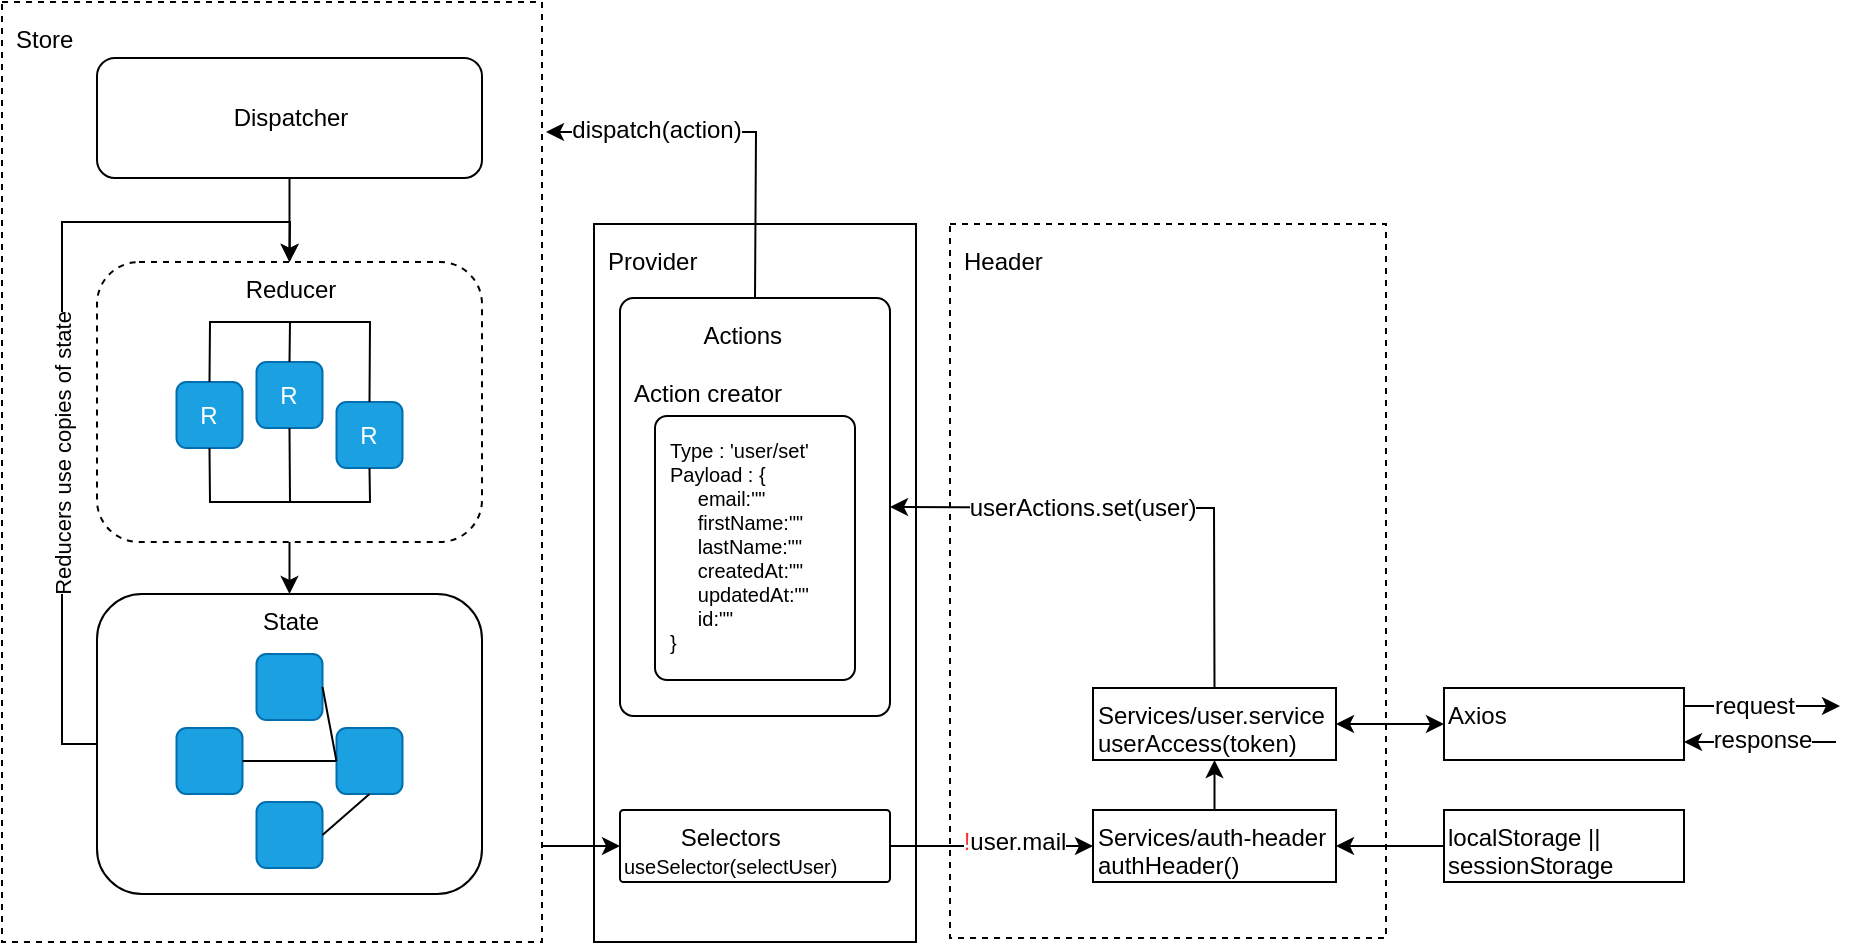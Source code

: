 <mxfile>
    <diagram id="6MmhZP-7fnxyGptQFK5E" name="Page-1">
        <mxGraphModel dx="781" dy="443" grid="0" gridSize="10" guides="1" tooltips="1" connect="1" arrows="1" fold="1" page="1" pageScale="1" pageWidth="1169" pageHeight="827" background="#ffffff" math="0" shadow="0">
            <root>
                <mxCell id="0"/>
                <mxCell id="1" parent="0"/>
                <mxCell id="3" value="localStorage || sessionStorage" style="rounded=0;whiteSpace=wrap;html=1;align=left;verticalAlign=top;" parent="1" vertex="1">
                    <mxGeometry x="731" y="694" width="120" height="36" as="geometry"/>
                </mxCell>
                <mxCell id="10" value="Store" style="whiteSpace=wrap;html=1;dashed=1;resizeHeight=1;resizeWidth=1;imageAspect=0;align=left;verticalAlign=top;spacing=7;" vertex="1" parent="1">
                    <mxGeometry x="10" y="290" width="270" height="470" as="geometry"/>
                </mxCell>
                <mxCell id="41" value="Provider" style="whiteSpace=wrap;html=1;resizeHeight=1;resizeWidth=1;imageAspect=0;align=left;verticalAlign=top;spacing=7;" vertex="1" parent="1">
                    <mxGeometry x="306" y="401" width="161" height="359" as="geometry"/>
                </mxCell>
                <mxCell id="11" value="Dispatcher" style="rounded=1;whiteSpace=wrap;html=1;" vertex="1" parent="1">
                    <mxGeometry x="57.5" y="318" width="192.5" height="60" as="geometry"/>
                </mxCell>
                <mxCell id="33" value="" style="group" vertex="1" connectable="0" parent="1">
                    <mxGeometry x="57.5" y="586" width="192.5" height="150" as="geometry"/>
                </mxCell>
                <mxCell id="14" value="State" style="rounded=1;whiteSpace=wrap;html=1;verticalAlign=top;" vertex="1" parent="33">
                    <mxGeometry width="192.5" height="150" as="geometry"/>
                </mxCell>
                <mxCell id="16" value="" style="rounded=1;whiteSpace=wrap;html=1;fillColor=#1ba1e2;fontColor=#ffffff;strokeColor=#006EAF;" vertex="1" parent="33">
                    <mxGeometry x="79.75" y="30" width="33" height="33" as="geometry"/>
                </mxCell>
                <mxCell id="17" value="" style="rounded=1;whiteSpace=wrap;html=1;fillColor=#1ba1e2;fontColor=#ffffff;strokeColor=#006EAF;" vertex="1" parent="33">
                    <mxGeometry x="39.75" y="67" width="33" height="33" as="geometry"/>
                </mxCell>
                <mxCell id="18" value="" style="rounded=1;whiteSpace=wrap;html=1;fillColor=#1ba1e2;fontColor=#ffffff;strokeColor=#006EAF;" vertex="1" parent="33">
                    <mxGeometry x="79.75" y="104" width="33" height="33" as="geometry"/>
                </mxCell>
                <mxCell id="20" value="" style="rounded=1;whiteSpace=wrap;html=1;fillColor=#1ba1e2;fontColor=#ffffff;strokeColor=#006EAF;" vertex="1" parent="33">
                    <mxGeometry x="119.75" y="67" width="33" height="33" as="geometry"/>
                </mxCell>
                <mxCell id="21" value="" style="endArrow=none;html=1;exitX=1;exitY=0.5;exitDx=0;exitDy=0;entryX=0;entryY=0.5;entryDx=0;entryDy=0;" edge="1" parent="33" source="17" target="20">
                    <mxGeometry width="50" height="50" relative="1" as="geometry">
                        <mxPoint x="32.5" y="110" as="sourcePoint"/>
                        <mxPoint x="82.5" y="60" as="targetPoint"/>
                    </mxGeometry>
                </mxCell>
                <mxCell id="22" value="" style="endArrow=none;html=1;exitX=1;exitY=0.5;exitDx=0;exitDy=0;entryX=0.5;entryY=1;entryDx=0;entryDy=0;" edge="1" parent="33" source="18" target="20">
                    <mxGeometry width="50" height="50" relative="1" as="geometry">
                        <mxPoint x="82.75" y="93.5" as="sourcePoint"/>
                        <mxPoint x="129.75" y="93.5" as="targetPoint"/>
                    </mxGeometry>
                </mxCell>
                <mxCell id="23" value="" style="endArrow=none;html=1;exitX=0;exitY=0.5;exitDx=0;exitDy=0;entryX=1;entryY=0.5;entryDx=0;entryDy=0;" edge="1" parent="33" source="20" target="16">
                    <mxGeometry width="50" height="50" relative="1" as="geometry">
                        <mxPoint x="122.75" y="130.5" as="sourcePoint"/>
                        <mxPoint x="146.25" y="110" as="targetPoint"/>
                    </mxGeometry>
                </mxCell>
                <mxCell id="34" value="" style="group" vertex="1" connectable="0" parent="1">
                    <mxGeometry x="57.5" y="420" width="192.5" height="140" as="geometry"/>
                </mxCell>
                <mxCell id="13" value="Reducer" style="rounded=1;whiteSpace=wrap;html=1;dashed=1;verticalAlign=top;" vertex="1" parent="34">
                    <mxGeometry width="192.5" height="140" as="geometry"/>
                </mxCell>
                <mxCell id="25" value="R" style="rounded=1;whiteSpace=wrap;html=1;fillColor=#1ba1e2;fontColor=#ffffff;strokeColor=#006EAF;" vertex="1" parent="34">
                    <mxGeometry x="79.75" y="50" width="33" height="33" as="geometry"/>
                </mxCell>
                <mxCell id="26" value="R" style="rounded=1;whiteSpace=wrap;html=1;fillColor=#1ba1e2;fontColor=#ffffff;strokeColor=#006EAF;" vertex="1" parent="34">
                    <mxGeometry x="39.75" y="60" width="33" height="33" as="geometry"/>
                </mxCell>
                <mxCell id="27" value="R" style="rounded=1;whiteSpace=wrap;html=1;fillColor=#1ba1e2;fontColor=#ffffff;strokeColor=#006EAF;" vertex="1" parent="34">
                    <mxGeometry x="119.75" y="70" width="33" height="33" as="geometry"/>
                </mxCell>
                <mxCell id="28" value="" style="endArrow=none;html=1;exitX=0.5;exitY=1;exitDx=0;exitDy=0;entryX=0.5;entryY=1;entryDx=0;entryDy=0;rounded=0;" edge="1" parent="34" source="26" target="27">
                    <mxGeometry width="50" height="50" relative="1" as="geometry">
                        <mxPoint x="62.5" y="160" as="sourcePoint"/>
                        <mxPoint x="112.5" y="110" as="targetPoint"/>
                        <Array as="points">
                            <mxPoint x="56.5" y="120"/>
                            <mxPoint x="92.5" y="120"/>
                            <mxPoint x="136.5" y="120"/>
                        </Array>
                    </mxGeometry>
                </mxCell>
                <mxCell id="29" value="" style="endArrow=none;html=1;exitX=0.5;exitY=0;exitDx=0;exitDy=0;entryX=0.5;entryY=0;entryDx=0;entryDy=0;rounded=0;" edge="1" parent="34" source="26" target="27">
                    <mxGeometry width="50" height="50" relative="1" as="geometry">
                        <mxPoint x="66.25" y="103" as="sourcePoint"/>
                        <mxPoint x="146.25" y="113" as="targetPoint"/>
                        <Array as="points">
                            <mxPoint x="56.5" y="30"/>
                            <mxPoint x="136.5" y="30"/>
                        </Array>
                    </mxGeometry>
                </mxCell>
                <mxCell id="30" value="" style="endArrow=none;html=1;rounded=0;entryX=0.5;entryY=1;entryDx=0;entryDy=0;" edge="1" parent="34" target="25">
                    <mxGeometry width="50" height="50" relative="1" as="geometry">
                        <mxPoint x="96.5" y="120" as="sourcePoint"/>
                        <mxPoint x="122.5" y="100" as="targetPoint"/>
                    </mxGeometry>
                </mxCell>
                <mxCell id="31" value="" style="endArrow=none;html=1;rounded=0;entryX=0.5;entryY=0;entryDx=0;entryDy=0;" edge="1" parent="34" target="25">
                    <mxGeometry width="50" height="50" relative="1" as="geometry">
                        <mxPoint x="96.5" y="30" as="sourcePoint"/>
                        <mxPoint x="106.25" y="93" as="targetPoint"/>
                    </mxGeometry>
                </mxCell>
                <mxCell id="35" value="" style="endArrow=classic;html=1;rounded=0;exitX=0.5;exitY=1;exitDx=0;exitDy=0;entryX=0.5;entryY=0;entryDx=0;entryDy=0;" edge="1" parent="1" source="13" target="14">
                    <mxGeometry width="50" height="50" relative="1" as="geometry">
                        <mxPoint x="140" y="630" as="sourcePoint"/>
                        <mxPoint x="190" y="580" as="targetPoint"/>
                    </mxGeometry>
                </mxCell>
                <mxCell id="36" value="" style="endArrow=classic;html=1;rounded=0;entryX=0.5;entryY=0;entryDx=0;entryDy=0;exitX=0;exitY=0.5;exitDx=0;exitDy=0;" edge="1" parent="1" source="14" target="13">
                    <mxGeometry width="50" height="50" relative="1" as="geometry">
                        <mxPoint x="30" y="530" as="sourcePoint"/>
                        <mxPoint x="80" y="480" as="targetPoint"/>
                        <Array as="points">
                            <mxPoint x="40" y="661"/>
                            <mxPoint x="40" y="400"/>
                            <mxPoint x="154" y="400"/>
                        </Array>
                    </mxGeometry>
                </mxCell>
                <mxCell id="37" value="Reducers use copies of state" style="edgeLabel;html=1;align=center;verticalAlign=middle;resizable=0;points=[];horizontal=0;" vertex="1" connectable="0" parent="36">
                    <mxGeometry x="-0.212" relative="1" as="geometry">
                        <mxPoint as="offset"/>
                    </mxGeometry>
                </mxCell>
                <mxCell id="38" value="" style="endArrow=classic;html=1;rounded=0;exitX=0.5;exitY=1;exitDx=0;exitDy=0;entryX=0.5;entryY=0;entryDx=0;entryDy=0;" edge="1" parent="1" source="11" target="13">
                    <mxGeometry width="50" height="50" relative="1" as="geometry">
                        <mxPoint x="140" y="440" as="sourcePoint"/>
                        <mxPoint x="190" y="390" as="targetPoint"/>
                    </mxGeometry>
                </mxCell>
                <mxCell id="42" value="&lt;div style=&quot;text-align: right&quot;&gt;&lt;span&gt;&amp;nbsp; &amp;nbsp; &amp;nbsp; &amp;nbsp; &amp;nbsp;Actions&lt;/span&gt;&lt;/div&gt;&lt;div style=&quot;text-align: right&quot;&gt;&lt;span&gt;&lt;br&gt;&lt;/span&gt;&lt;/div&gt;&lt;font style=&quot;font-size: 12px&quot;&gt;Action creator&lt;/font&gt;" style="rounded=1;whiteSpace=wrap;html=1;verticalAlign=top;align=left;spacing=7;arcSize=5;" vertex="1" parent="1">
                    <mxGeometry x="319" y="438" width="135" height="209" as="geometry"/>
                </mxCell>
                <mxCell id="43" value="&lt;div style=&quot;font-size: 10px;&quot;&gt;Type : 'user/set'&lt;/div&gt;&lt;div style=&quot;font-size: 10px;&quot;&gt;Payload : {&lt;/div&gt;&amp;nbsp; &amp;nbsp; &amp;nbsp;email:&quot;&quot;&lt;br style=&quot;font-size: 10px;&quot;&gt;&amp;nbsp; &amp;nbsp; &amp;nbsp;firstName:&quot;&quot;&lt;br style=&quot;font-size: 10px;&quot;&gt;&amp;nbsp; &amp;nbsp; &amp;nbsp;lastName:&quot;&quot;&lt;br style=&quot;font-size: 10px;&quot;&gt;&amp;nbsp; &amp;nbsp; &amp;nbsp;createdAt:&quot;&quot;&lt;br style=&quot;font-size: 10px;&quot;&gt;&amp;nbsp; &amp;nbsp; &amp;nbsp;updatedAt:&quot;&quot;&lt;br style=&quot;font-size: 10px;&quot;&gt;&lt;div style=&quot;font-size: 10px;&quot;&gt;&lt;div style=&quot;font-size: 10px;&quot;&gt;&lt;span style=&quot;font-size: 10px;&quot;&gt;&amp;nbsp; &amp;nbsp; &amp;nbsp;&lt;/span&gt;id:&quot;&quot;&lt;/div&gt;&lt;/div&gt;&lt;div style=&quot;font-size: 10px;&quot;&gt;}&lt;/div&gt;" style="rounded=1;whiteSpace=wrap;html=1;verticalAlign=top;align=left;spacing=7;arcSize=6;fontSize=10;" vertex="1" parent="1">
                    <mxGeometry x="336.5" y="497" width="100" height="132" as="geometry"/>
                </mxCell>
                <mxCell id="44" value="" style="endArrow=classic;html=1;rounded=0;fontSize=10;exitX=0.5;exitY=0;exitDx=0;exitDy=0;" edge="1" parent="1" source="42">
                    <mxGeometry width="50" height="50" relative="1" as="geometry">
                        <mxPoint x="361" y="381" as="sourcePoint"/>
                        <mxPoint x="282" y="355" as="targetPoint"/>
                        <Array as="points">
                            <mxPoint x="387" y="355"/>
                        </Array>
                    </mxGeometry>
                </mxCell>
                <mxCell id="56" value="dispatch(action)" style="edgeLabel;html=1;align=center;verticalAlign=middle;resizable=0;points=[];fontSize=12;fontColor=default;" vertex="1" connectable="0" parent="44">
                    <mxGeometry x="0.752" relative="1" as="geometry">
                        <mxPoint x="31" y="-1" as="offset"/>
                    </mxGeometry>
                </mxCell>
                <mxCell id="45" value="Header" style="whiteSpace=wrap;html=1;dashed=1;resizeHeight=1;resizeWidth=1;imageAspect=0;align=left;verticalAlign=top;spacing=7;" vertex="1" parent="1">
                    <mxGeometry x="484" y="401" width="218" height="357" as="geometry"/>
                </mxCell>
                <mxCell id="46" value="Services/auth-header&lt;br style=&quot;font-size: 12px;&quot;&gt;authHeader()" style="rounded=0;whiteSpace=wrap;html=1;fontSize=12;align=left;verticalAlign=top;" vertex="1" parent="1">
                    <mxGeometry x="555.5" y="694" width="121.5" height="36" as="geometry"/>
                </mxCell>
                <mxCell id="47" value="" style="endArrow=classic;html=1;rounded=0;fontSize=10;entryX=0;entryY=0.5;entryDx=0;entryDy=0;exitX=1;exitY=0.5;exitDx=0;exitDy=0;" edge="1" parent="1" source="62" target="46">
                    <mxGeometry width="50" height="50" relative="1" as="geometry">
                        <mxPoint x="468" y="712" as="sourcePoint"/>
                        <mxPoint x="396" y="781" as="targetPoint"/>
                    </mxGeometry>
                </mxCell>
                <mxCell id="49" value="&lt;font color=&quot;#ff3333&quot; style=&quot;font-size: 12px;&quot;&gt;!&lt;/font&gt;user.mail" style="edgeLabel;html=1;align=center;verticalAlign=middle;resizable=0;points=[];fontSize=12;" vertex="1" connectable="0" parent="47">
                    <mxGeometry x="0.308" y="1" relative="1" as="geometry">
                        <mxPoint x="-5" y="-1" as="offset"/>
                    </mxGeometry>
                </mxCell>
                <mxCell id="48" value="" style="endArrow=classic;html=1;rounded=0;fontSize=10;exitX=1;exitY=0.898;exitDx=0;exitDy=0;exitPerimeter=0;entryX=0;entryY=0.5;entryDx=0;entryDy=0;" edge="1" parent="1" source="10" target="62">
                    <mxGeometry width="50" height="50" relative="1" as="geometry">
                        <mxPoint x="291" y="704" as="sourcePoint"/>
                        <mxPoint x="305" y="712" as="targetPoint"/>
                    </mxGeometry>
                </mxCell>
                <mxCell id="50" value="" style="endArrow=classic;html=1;rounded=0;fontSize=12;fontColor=#FF3333;entryX=1;entryY=0.5;entryDx=0;entryDy=0;exitX=0;exitY=0.5;exitDx=0;exitDy=0;" edge="1" parent="1" source="3" target="46">
                    <mxGeometry width="50" height="50" relative="1" as="geometry">
                        <mxPoint x="741" y="811" as="sourcePoint"/>
                        <mxPoint x="791" y="761" as="targetPoint"/>
                    </mxGeometry>
                </mxCell>
                <mxCell id="51" value="Services/user.service&lt;br style=&quot;font-size: 12px&quot;&gt;userAccess(token)" style="rounded=0;whiteSpace=wrap;html=1;fontSize=12;align=left;verticalAlign=top;" vertex="1" parent="1">
                    <mxGeometry x="555.5" y="633" width="121.5" height="36" as="geometry"/>
                </mxCell>
                <mxCell id="52" value="" style="endArrow=classic;html=1;rounded=0;fontSize=12;fontColor=#FF3333;entryX=0.5;entryY=1;entryDx=0;entryDy=0;exitX=0.5;exitY=0;exitDx=0;exitDy=0;" edge="1" parent="1" source="46" target="51">
                    <mxGeometry width="50" height="50" relative="1" as="geometry">
                        <mxPoint x="594" y="741" as="sourcePoint"/>
                        <mxPoint x="644" y="691" as="targetPoint"/>
                    </mxGeometry>
                </mxCell>
                <mxCell id="53" value="Axios" style="rounded=0;whiteSpace=wrap;html=1;align=left;verticalAlign=top;" vertex="1" parent="1">
                    <mxGeometry x="731" y="633" width="120" height="36" as="geometry"/>
                </mxCell>
                <mxCell id="54" value="" style="endArrow=classic;startArrow=classic;html=1;rounded=0;fontSize=12;fontColor=#FF3333;entryX=0;entryY=0.5;entryDx=0;entryDy=0;exitX=1;exitY=0.5;exitDx=0;exitDy=0;" edge="1" parent="1" source="51" target="53">
                    <mxGeometry width="50" height="50" relative="1" as="geometry">
                        <mxPoint x="617" y="817" as="sourcePoint"/>
                        <mxPoint x="667" y="767" as="targetPoint"/>
                    </mxGeometry>
                </mxCell>
                <mxCell id="55" value="" style="endArrow=classic;html=1;rounded=0;fontSize=12;fontColor=#FF3333;entryX=1;entryY=0.5;entryDx=0;entryDy=0;exitX=0.5;exitY=0;exitDx=0;exitDy=0;" edge="1" parent="1" source="51" target="42">
                    <mxGeometry width="50" height="50" relative="1" as="geometry">
                        <mxPoint x="561" y="610" as="sourcePoint"/>
                        <mxPoint x="611" y="560" as="targetPoint"/>
                        <Array as="points">
                            <mxPoint x="616" y="543"/>
                        </Array>
                    </mxGeometry>
                </mxCell>
                <mxCell id="57" value="userActions.set(user)" style="edgeLabel;html=1;align=center;verticalAlign=middle;resizable=0;points=[];fontSize=12;fontColor=default;" vertex="1" connectable="0" parent="55">
                    <mxGeometry x="0.463" relative="1" as="geometry">
                        <mxPoint x="28" as="offset"/>
                    </mxGeometry>
                </mxCell>
                <mxCell id="58" value="" style="endArrow=classic;html=1;rounded=0;fontSize=12;fontColor=default;exitX=1;exitY=0.25;exitDx=0;exitDy=0;" edge="1" parent="1" source="53">
                    <mxGeometry width="50" height="50" relative="1" as="geometry">
                        <mxPoint x="890" y="678" as="sourcePoint"/>
                        <mxPoint x="929" y="642" as="targetPoint"/>
                    </mxGeometry>
                </mxCell>
                <mxCell id="59" value="request" style="edgeLabel;html=1;align=center;verticalAlign=middle;resizable=0;points=[];fontSize=12;fontColor=default;" vertex="1" connectable="0" parent="58">
                    <mxGeometry x="-0.122" relative="1" as="geometry">
                        <mxPoint x="1" as="offset"/>
                    </mxGeometry>
                </mxCell>
                <mxCell id="60" value="" style="endArrow=classic;html=1;rounded=0;fontSize=12;fontColor=default;entryX=1;entryY=0.75;entryDx=0;entryDy=0;" edge="1" parent="1" target="53">
                    <mxGeometry width="50" height="50" relative="1" as="geometry">
                        <mxPoint x="927" y="660" as="sourcePoint"/>
                        <mxPoint x="949" y="663" as="targetPoint"/>
                    </mxGeometry>
                </mxCell>
                <mxCell id="61" value="response" style="edgeLabel;html=1;align=center;verticalAlign=middle;resizable=0;points=[];fontSize=12;fontColor=default;" vertex="1" connectable="0" parent="60">
                    <mxGeometry x="0.155" relative="1" as="geometry">
                        <mxPoint x="7" y="-1" as="offset"/>
                    </mxGeometry>
                </mxCell>
                <mxCell id="62" value="&lt;div style=&quot;text-align: center&quot;&gt;Selectors&lt;/div&gt;&lt;div&gt;&lt;/div&gt;&lt;font style=&quot;font-size: 10px&quot;&gt;useSelector(selectUser)&lt;/font&gt;" style="rounded=1;whiteSpace=wrap;html=1;verticalAlign=top;align=left;spacing=2;arcSize=5;" vertex="1" parent="1">
                    <mxGeometry x="319" y="694" width="135" height="36" as="geometry"/>
                </mxCell>
            </root>
        </mxGraphModel>
    </diagram>
</mxfile>
